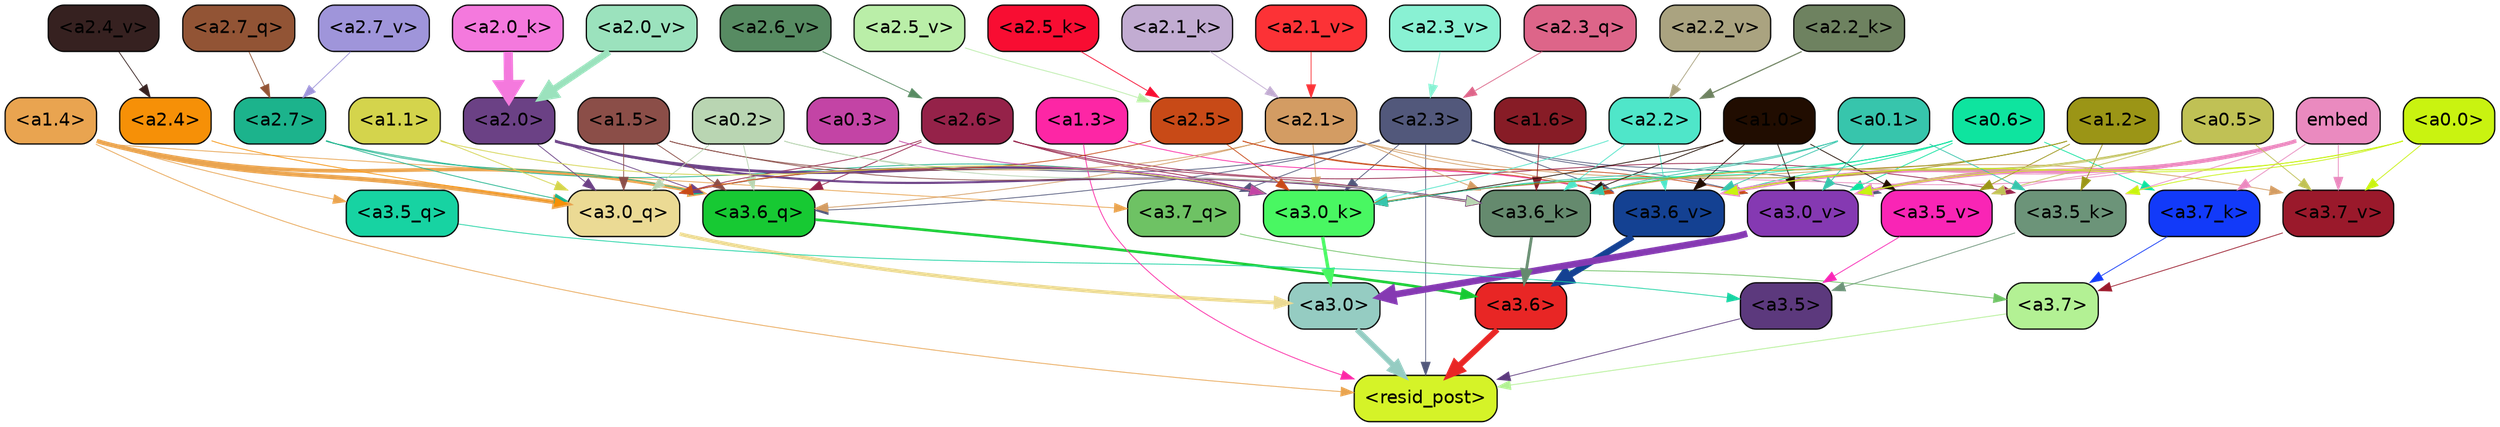 strict digraph "" {
	graph [bgcolor=transparent,
		layout=dot,
		overlap=false,
		splines=true
	];
	"<a3.7>"	[color=black,
		fillcolor="#b3f194",
		fontname=Helvetica,
		shape=box,
		style="filled, rounded"];
	"<resid_post>"	[color=black,
		fillcolor="#d5f328",
		fontname=Helvetica,
		shape=box,
		style="filled, rounded"];
	"<a3.7>" -> "<resid_post>"	[color="#b3f194",
		penwidth=0.6239100098609924];
	"<a3.6>"	[color=black,
		fillcolor="#e82625",
		fontname=Helvetica,
		shape=box,
		style="filled, rounded"];
	"<a3.6>" -> "<resid_post>"	[color="#e82625",
		penwidth=4.569062113761902];
	"<a3.5>"	[color=black,
		fillcolor="#5c397d",
		fontname=Helvetica,
		shape=box,
		style="filled, rounded"];
	"<a3.5>" -> "<resid_post>"	[color="#5c397d",
		penwidth=0.6];
	"<a3.0>"	[color=black,
		fillcolor="#95ccc2",
		fontname=Helvetica,
		shape=box,
		style="filled, rounded"];
	"<a3.0>" -> "<resid_post>"	[color="#95ccc2",
		penwidth=4.283544182777405];
	"<a2.3>"	[color=black,
		fillcolor="#52587b",
		fontname=Helvetica,
		shape=box,
		style="filled, rounded"];
	"<a2.3>" -> "<resid_post>"	[color="#52587b",
		penwidth=0.6];
	"<a3.7_q>"	[color=black,
		fillcolor="#6ec264",
		fontname=Helvetica,
		shape=box,
		style="filled, rounded"];
	"<a2.3>" -> "<a3.7_q>"	[color="#52587b",
		penwidth=0.6];
	"<a3.6_q>"	[color=black,
		fillcolor="#17c933",
		fontname=Helvetica,
		shape=box,
		style="filled, rounded"];
	"<a2.3>" -> "<a3.6_q>"	[color="#52587b",
		penwidth=0.6];
	"<a3.0_q>"	[color=black,
		fillcolor="#ebda94",
		fontname=Helvetica,
		shape=box,
		style="filled, rounded"];
	"<a2.3>" -> "<a3.0_q>"	[color="#52587b",
		penwidth=0.6];
	"<a3.0_k>"	[color=black,
		fillcolor="#49f762",
		fontname=Helvetica,
		shape=box,
		style="filled, rounded"];
	"<a2.3>" -> "<a3.0_k>"	[color="#52587b",
		penwidth=0.6];
	"<a3.6_v>"	[color=black,
		fillcolor="#144192",
		fontname=Helvetica,
		shape=box,
		style="filled, rounded"];
	"<a2.3>" -> "<a3.6_v>"	[color="#52587b",
		penwidth=0.6];
	"<a3.5_v>"	[color=black,
		fillcolor="#f925b5",
		fontname=Helvetica,
		shape=box,
		style="filled, rounded"];
	"<a2.3>" -> "<a3.5_v>"	[color="#52587b",
		penwidth=0.6];
	"<a3.0_v>"	[color=black,
		fillcolor="#8539b2",
		fontname=Helvetica,
		shape=box,
		style="filled, rounded"];
	"<a2.3>" -> "<a3.0_v>"	[color="#52587b",
		penwidth=0.6];
	"<a1.4>"	[color=black,
		fillcolor="#e9a450",
		fontname=Helvetica,
		shape=box,
		style="filled, rounded"];
	"<a1.4>" -> "<resid_post>"	[color="#e9a450",
		penwidth=0.6];
	"<a1.4>" -> "<a3.7_q>"	[color="#e9a450",
		penwidth=0.6];
	"<a1.4>" -> "<a3.6_q>"	[color="#e9a450",
		penwidth=2.7934007048606873];
	"<a3.5_q>"	[color=black,
		fillcolor="#17d3a2",
		fontname=Helvetica,
		shape=box,
		style="filled, rounded"];
	"<a1.4>" -> "<a3.5_q>"	[color="#e9a450",
		penwidth=0.6];
	"<a1.4>" -> "<a3.0_q>"	[color="#e9a450",
		penwidth=3.340754985809326];
	"<a1.3>"	[color=black,
		fillcolor="#fd26a5",
		fontname=Helvetica,
		shape=box,
		style="filled, rounded"];
	"<a1.3>" -> "<resid_post>"	[color="#fd26a5",
		penwidth=0.6];
	"<a1.3>" -> "<a3.6_v>"	[color="#fd26a5",
		penwidth=0.6];
	"<a3.7_q>" -> "<a3.7>"	[color="#6ec264",
		penwidth=0.6];
	"<a3.6_q>" -> "<a3.6>"	[color="#17c933",
		penwidth=2.0347584784030914];
	"<a3.5_q>" -> "<a3.5>"	[color="#17d3a2",
		penwidth=0.6];
	"<a3.0_q>" -> "<a3.0>"	[color="#ebda94",
		penwidth=2.8635367155075073];
	"<a3.7_k>"	[color=black,
		fillcolor="#123af9",
		fontname=Helvetica,
		shape=box,
		style="filled, rounded"];
	"<a3.7_k>" -> "<a3.7>"	[color="#123af9",
		penwidth=0.6];
	"<a3.6_k>"	[color=black,
		fillcolor="#658a6e",
		fontname=Helvetica,
		shape=box,
		style="filled, rounded"];
	"<a3.6_k>" -> "<a3.6>"	[color="#658a6e",
		penwidth=2.1760786175727844];
	"<a3.5_k>"	[color=black,
		fillcolor="#6c9479",
		fontname=Helvetica,
		shape=box,
		style="filled, rounded"];
	"<a3.5_k>" -> "<a3.5>"	[color="#6c9479",
		penwidth=0.6];
	"<a3.0_k>" -> "<a3.0>"	[color="#49f762",
		penwidth=2.632905662059784];
	"<a3.7_v>"	[color=black,
		fillcolor="#9a192b",
		fontname=Helvetica,
		shape=box,
		style="filled, rounded"];
	"<a3.7_v>" -> "<a3.7>"	[color="#9a192b",
		penwidth=0.6];
	"<a3.6_v>" -> "<a3.6>"	[color="#144192",
		penwidth=4.981305837631226];
	"<a3.5_v>" -> "<a3.5>"	[color="#f925b5",
		penwidth=0.6];
	"<a3.0_v>" -> "<a3.0>"	[color="#8539b2",
		penwidth=5.168330669403076];
	"<a2.7>"	[color=black,
		fillcolor="#1cb38c",
		fontname=Helvetica,
		shape=box,
		style="filled, rounded"];
	"<a2.7>" -> "<a3.6_q>"	[color="#1cb38c",
		penwidth=0.6];
	"<a2.7>" -> "<a3.0_q>"	[color="#1cb38c",
		penwidth=0.6];
	"<a2.7>" -> "<a3.0_k>"	[color="#1cb38c",
		penwidth=0.6];
	"<a2.6>"	[color=black,
		fillcolor="#952249",
		fontname=Helvetica,
		shape=box,
		style="filled, rounded"];
	"<a2.6>" -> "<a3.6_q>"	[color="#952249",
		penwidth=0.6];
	"<a2.6>" -> "<a3.0_q>"	[color="#952249",
		penwidth=0.6];
	"<a2.6>" -> "<a3.6_k>"	[color="#952249",
		penwidth=0.6];
	"<a2.6>" -> "<a3.5_k>"	[color="#952249",
		penwidth=0.6];
	"<a2.6>" -> "<a3.0_k>"	[color="#952249",
		penwidth=0.6];
	"<a2.1>"	[color=black,
		fillcolor="#d39c63",
		fontname=Helvetica,
		shape=box,
		style="filled, rounded"];
	"<a2.1>" -> "<a3.6_q>"	[color="#d39c63",
		penwidth=0.6];
	"<a2.1>" -> "<a3.0_q>"	[color="#d39c63",
		penwidth=0.6];
	"<a2.1>" -> "<a3.6_k>"	[color="#d39c63",
		penwidth=0.6];
	"<a2.1>" -> "<a3.0_k>"	[color="#d39c63",
		penwidth=0.6];
	"<a2.1>" -> "<a3.7_v>"	[color="#d39c63",
		penwidth=0.6];
	"<a2.1>" -> "<a3.6_v>"	[color="#d39c63",
		penwidth=0.6];
	"<a2.0>"	[color=black,
		fillcolor="#6b4185",
		fontname=Helvetica,
		shape=box,
		style="filled, rounded"];
	"<a2.0>" -> "<a3.6_q>"	[color="#6b4185",
		penwidth=0.6];
	"<a2.0>" -> "<a3.0_q>"	[color="#6b4185",
		penwidth=0.6];
	"<a2.0>" -> "<a3.6_k>"	[color="#6b4185",
		penwidth=1.6382827460765839];
	"<a2.0>" -> "<a3.0_k>"	[color="#6b4185",
		penwidth=2.161143198609352];
	"<a1.5>"	[color=black,
		fillcolor="#8b4e48",
		fontname=Helvetica,
		shape=box,
		style="filled, rounded"];
	"<a1.5>" -> "<a3.6_q>"	[color="#8b4e48",
		penwidth=0.6];
	"<a1.5>" -> "<a3.0_q>"	[color="#8b4e48",
		penwidth=0.6];
	"<a1.5>" -> "<a3.6_k>"	[color="#8b4e48",
		penwidth=0.6];
	"<a1.5>" -> "<a3.0_k>"	[color="#8b4e48",
		penwidth=0.6];
	"<a0.2>"	[color=black,
		fillcolor="#b9d5b2",
		fontname=Helvetica,
		shape=box,
		style="filled, rounded"];
	"<a0.2>" -> "<a3.6_q>"	[color="#b9d5b2",
		penwidth=0.6];
	"<a0.2>" -> "<a3.0_q>"	[color="#b9d5b2",
		penwidth=0.6];
	"<a0.2>" -> "<a3.6_k>"	[color="#b9d5b2",
		penwidth=0.6];
	"<a0.2>" -> "<a3.0_k>"	[color="#b9d5b2",
		penwidth=0.6];
	"<a2.5>"	[color=black,
		fillcolor="#c84a17",
		fontname=Helvetica,
		shape=box,
		style="filled, rounded"];
	"<a2.5>" -> "<a3.0_q>"	[color="#c84a17",
		penwidth=0.6];
	"<a2.5>" -> "<a3.0_k>"	[color="#c84a17",
		penwidth=0.6];
	"<a2.5>" -> "<a3.6_v>"	[color="#c84a17",
		penwidth=0.6];
	"<a2.5>" -> "<a3.0_v>"	[color="#c84a17",
		penwidth=0.6];
	"<a2.4>"	[color=black,
		fillcolor="#f69007",
		fontname=Helvetica,
		shape=box,
		style="filled, rounded"];
	"<a2.4>" -> "<a3.0_q>"	[color="#f69007",
		penwidth=0.6];
	"<a1.1>"	[color=black,
		fillcolor="#d4d44c",
		fontname=Helvetica,
		shape=box,
		style="filled, rounded"];
	"<a1.1>" -> "<a3.0_q>"	[color="#d4d44c",
		penwidth=0.6];
	"<a1.1>" -> "<a3.0_k>"	[color="#d4d44c",
		penwidth=0.6];
	"<a0.6>"	[color=black,
		fillcolor="#0ee49f",
		fontname=Helvetica,
		shape=box,
		style="filled, rounded"];
	"<a0.6>" -> "<a3.7_k>"	[color="#0ee49f",
		penwidth=0.6];
	"<a0.6>" -> "<a3.6_k>"	[color="#0ee49f",
		penwidth=0.6];
	"<a0.6>" -> "<a3.0_k>"	[color="#0ee49f",
		penwidth=0.6];
	"<a0.6>" -> "<a3.6_v>"	[color="#0ee49f",
		penwidth=0.6];
	"<a0.6>" -> "<a3.0_v>"	[color="#0ee49f",
		penwidth=0.6];
	embed	[color=black,
		fillcolor="#ea8abf",
		fontname=Helvetica,
		shape=box,
		style="filled, rounded"];
	embed -> "<a3.7_k>"	[color="#ea8abf",
		penwidth=0.6];
	embed -> "<a3.6_k>"	[color="#ea8abf",
		penwidth=0.6];
	embed -> "<a3.5_k>"	[color="#ea8abf",
		penwidth=0.6];
	embed -> "<a3.0_k>"	[color="#ea8abf",
		penwidth=0.6];
	embed -> "<a3.7_v>"	[color="#ea8abf",
		penwidth=0.6];
	embed -> "<a3.6_v>"	[color="#ea8abf",
		penwidth=2.7825746536254883];
	embed -> "<a3.5_v>"	[color="#ea8abf",
		penwidth=0.6];
	embed -> "<a3.0_v>"	[color="#ea8abf",
		penwidth=2.6950180530548096];
	"<a2.2>"	[color=black,
		fillcolor="#4fe6c9",
		fontname=Helvetica,
		shape=box,
		style="filled, rounded"];
	"<a2.2>" -> "<a3.6_k>"	[color="#4fe6c9",
		penwidth=0.6];
	"<a2.2>" -> "<a3.0_k>"	[color="#4fe6c9",
		penwidth=0.6];
	"<a2.2>" -> "<a3.6_v>"	[color="#4fe6c9",
		penwidth=0.6];
	"<a1.6>"	[color=black,
		fillcolor="#871c26",
		fontname=Helvetica,
		shape=box,
		style="filled, rounded"];
	"<a1.6>" -> "<a3.6_k>"	[color="#871c26",
		penwidth=0.6];
	"<a1.2>"	[color=black,
		fillcolor="#9b9516",
		fontname=Helvetica,
		shape=box,
		style="filled, rounded"];
	"<a1.2>" -> "<a3.6_k>"	[color="#9b9516",
		penwidth=0.6];
	"<a1.2>" -> "<a3.5_k>"	[color="#9b9516",
		penwidth=0.6];
	"<a1.2>" -> "<a3.0_k>"	[color="#9b9516",
		penwidth=0.6];
	"<a1.2>" -> "<a3.5_v>"	[color="#9b9516",
		penwidth=0.6];
	"<a1.0>"	[color=black,
		fillcolor="#210d01",
		fontname=Helvetica,
		shape=box,
		style="filled, rounded"];
	"<a1.0>" -> "<a3.6_k>"	[color="#210d01",
		penwidth=0.6];
	"<a1.0>" -> "<a3.0_k>"	[color="#210d01",
		penwidth=0.6];
	"<a1.0>" -> "<a3.6_v>"	[color="#210d01",
		penwidth=0.6];
	"<a1.0>" -> "<a3.5_v>"	[color="#210d01",
		penwidth=0.6];
	"<a1.0>" -> "<a3.0_v>"	[color="#210d01",
		penwidth=0.6];
	"<a0.5>"	[color=black,
		fillcolor="#c0c155",
		fontname=Helvetica,
		shape=box,
		style="filled, rounded"];
	"<a0.5>" -> "<a3.6_k>"	[color="#c0c155",
		penwidth=0.6];
	"<a0.5>" -> "<a3.7_v>"	[color="#c0c155",
		penwidth=0.6];
	"<a0.5>" -> "<a3.6_v>"	[color="#c0c155",
		penwidth=0.6];
	"<a0.5>" -> "<a3.5_v>"	[color="#c0c155",
		penwidth=0.6];
	"<a0.5>" -> "<a3.0_v>"	[color="#c0c155",
		penwidth=0.6];
	"<a0.1>"	[color=black,
		fillcolor="#37c5ac",
		fontname=Helvetica,
		shape=box,
		style="filled, rounded"];
	"<a0.1>" -> "<a3.6_k>"	[color="#37c5ac",
		penwidth=0.6];
	"<a0.1>" -> "<a3.5_k>"	[color="#37c5ac",
		penwidth=0.6];
	"<a0.1>" -> "<a3.0_k>"	[color="#37c5ac",
		penwidth=0.6];
	"<a0.1>" -> "<a3.6_v>"	[color="#37c5ac",
		penwidth=0.6];
	"<a0.1>" -> "<a3.0_v>"	[color="#37c5ac",
		penwidth=0.6];
	"<a0.0>"	[color=black,
		fillcolor="#c9f310",
		fontname=Helvetica,
		shape=box,
		style="filled, rounded"];
	"<a0.0>" -> "<a3.5_k>"	[color="#c9f310",
		penwidth=0.6];
	"<a0.0>" -> "<a3.7_v>"	[color="#c9f310",
		penwidth=0.6];
	"<a0.0>" -> "<a3.6_v>"	[color="#c9f310",
		penwidth=0.6];
	"<a0.0>" -> "<a3.0_v>"	[color="#c9f310",
		penwidth=0.6];
	"<a0.3>"	[color=black,
		fillcolor="#c344a5",
		fontname=Helvetica,
		shape=box,
		style="filled, rounded"];
	"<a0.3>" -> "<a3.0_k>"	[color="#c344a5",
		penwidth=0.6];
	"<a2.7_q>"	[color=black,
		fillcolor="#925435",
		fontname=Helvetica,
		shape=box,
		style="filled, rounded"];
	"<a2.7_q>" -> "<a2.7>"	[color="#925435",
		penwidth=0.6];
	"<a2.3_q>"	[color=black,
		fillcolor="#dd6589",
		fontname=Helvetica,
		shape=box,
		style="filled, rounded"];
	"<a2.3_q>" -> "<a2.3>"	[color="#dd6589",
		penwidth=0.6];
	"<a2.5_k>"	[color=black,
		fillcolor="#f80d32",
		fontname=Helvetica,
		shape=box,
		style="filled, rounded"];
	"<a2.5_k>" -> "<a2.5>"	[color="#f80d32",
		penwidth=0.6];
	"<a2.2_k>"	[color=black,
		fillcolor="#6e8260",
		fontname=Helvetica,
		shape=box,
		style="filled, rounded"];
	"<a2.2_k>" -> "<a2.2>"	[color="#6e8260",
		penwidth=0.8854708671569824];
	"<a2.1_k>"	[color=black,
		fillcolor="#c2acd2",
		fontname=Helvetica,
		shape=box,
		style="filled, rounded"];
	"<a2.1_k>" -> "<a2.1>"	[color="#c2acd2",
		penwidth=0.6];
	"<a2.0_k>"	[color=black,
		fillcolor="#f479dd",
		fontname=Helvetica,
		shape=box,
		style="filled, rounded"];
	"<a2.0_k>" -> "<a2.0>"	[color="#f479dd",
		penwidth=7.231504917144775];
	"<a2.7_v>"	[color=black,
		fillcolor="#9f95da",
		fontname=Helvetica,
		shape=box,
		style="filled, rounded"];
	"<a2.7_v>" -> "<a2.7>"	[color="#9f95da",
		penwidth=0.6];
	"<a2.6_v>"	[color=black,
		fillcolor="#578b62",
		fontname=Helvetica,
		shape=box,
		style="filled, rounded"];
	"<a2.6_v>" -> "<a2.6>"	[color="#578b62",
		penwidth=0.6];
	"<a2.5_v>"	[color=black,
		fillcolor="#baeea8",
		fontname=Helvetica,
		shape=box,
		style="filled, rounded"];
	"<a2.5_v>" -> "<a2.5>"	[color="#baeea8",
		penwidth=0.6];
	"<a2.4_v>"	[color=black,
		fillcolor="#362120",
		fontname=Helvetica,
		shape=box,
		style="filled, rounded"];
	"<a2.4_v>" -> "<a2.4>"	[color="#362120",
		penwidth=0.6];
	"<a2.3_v>"	[color=black,
		fillcolor="#89f1d3",
		fontname=Helvetica,
		shape=box,
		style="filled, rounded"];
	"<a2.3_v>" -> "<a2.3>"	[color="#89f1d3",
		penwidth=0.6];
	"<a2.2_v>"	[color=black,
		fillcolor="#aaa380",
		fontname=Helvetica,
		shape=box,
		style="filled, rounded"];
	"<a2.2_v>" -> "<a2.2>"	[color="#aaa380",
		penwidth=0.6];
	"<a2.1_v>"	[color=black,
		fillcolor="#fc3236",
		fontname=Helvetica,
		shape=box,
		style="filled, rounded"];
	"<a2.1_v>" -> "<a2.1>"	[color="#fc3236",
		penwidth=0.6];
	"<a2.0_v>"	[color=black,
		fillcolor="#9be2bd",
		fontname=Helvetica,
		shape=box,
		style="filled, rounded"];
	"<a2.0_v>" -> "<a2.0>"	[color="#9be2bd",
		penwidth=5.231471925973892];
}
